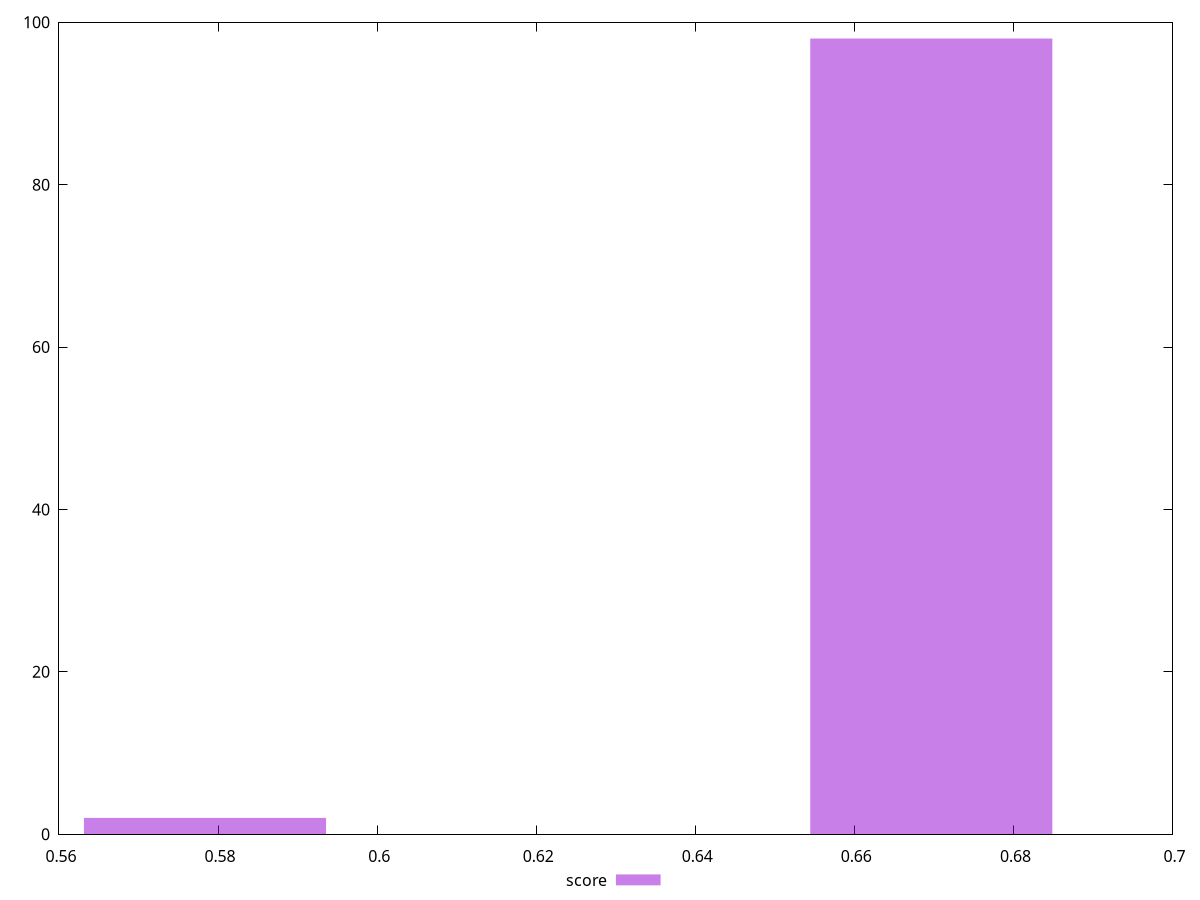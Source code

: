 reset
set terminal svg size 640, 490 enhanced background rgb 'white'
set output "reprap/uses-rel-preload/samples/pages+cached+noexternal/score/histogram.svg"

$score <<EOF
0.669674228680958 98
0.5783550156790092 2
EOF

set key outside below
set boxwidth 0.030439737667316273
set yrange [0:100]
set style fill transparent solid 0.5 noborder

plot \
  $score title "score" with boxes, \


reset